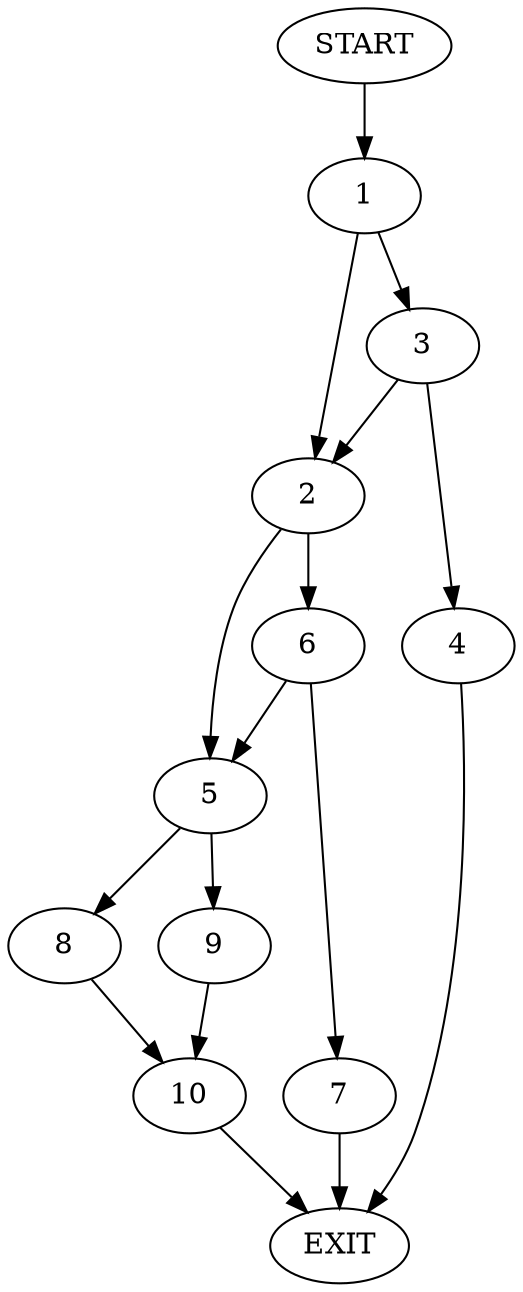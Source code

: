 digraph {
0 [label="START"]
11 [label="EXIT"]
0 -> 1
1 -> 2
1 -> 3
3 -> 2
3 -> 4
2 -> 5
2 -> 6
4 -> 11
6 -> 7
6 -> 5
5 -> 8
5 -> 9
7 -> 11
8 -> 10
9 -> 10
10 -> 11
}
